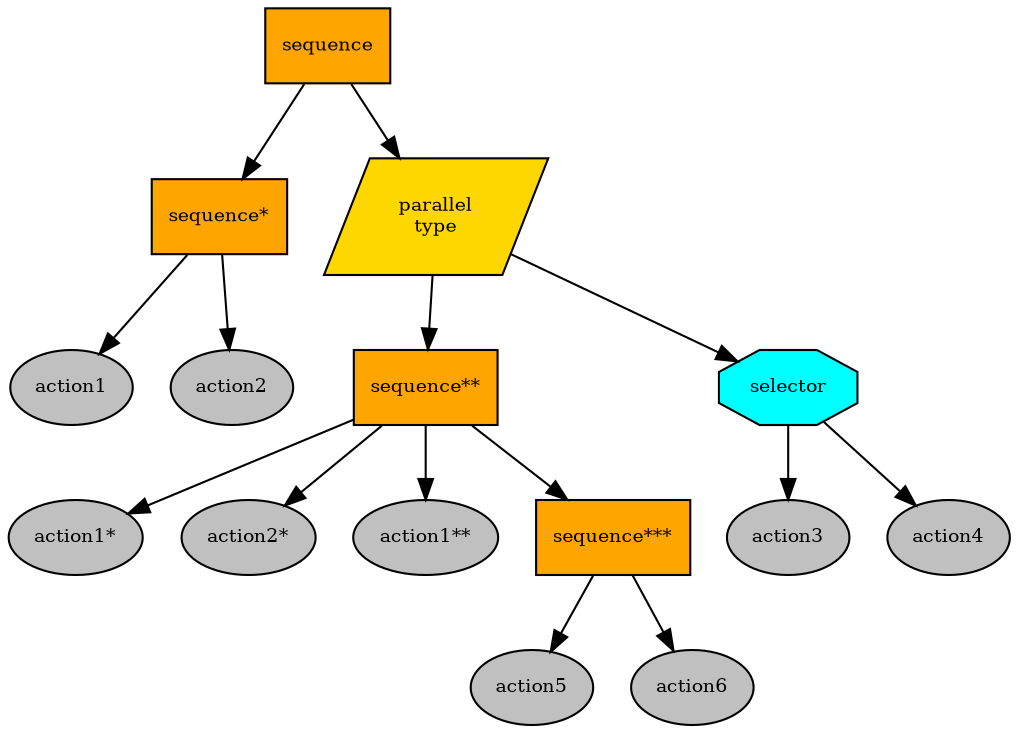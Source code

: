 digraph pastafarianism {
ordering=out;
graph [fontname="times-roman"];
node [fontname="times-roman"];
edge [fontname="times-roman"];
sequence [fillcolor=orange, fontcolor=black, fontsize=9, label=sequence, shape=box, style=filled];
"sequence*" [fillcolor=orange, fontcolor=black, fontsize=9, label="sequence*", shape=box, style=filled];
sequence -> "sequence*";
action1 [fillcolor=gray, fontcolor=black, fontsize=9, label=action1, shape=ellipse, style=filled];
"sequence*" -> action1;
action2 [fillcolor=gray, fontcolor=black, fontsize=9, label=action2, shape=ellipse, style=filled];
"sequence*" -> action2;
parallel [fillcolor=gold, fontcolor=black, fontsize=9, label="parallel\ntype", shape=parallelogram, style=filled];
sequence -> parallel;
"sequence**" [fillcolor=orange, fontcolor=black, fontsize=9, label="sequence**", shape=box, style=filled];
parallel -> "sequence**";
"action1*" [fillcolor=gray, fontcolor=black, fontsize=9, label="action1*", shape=ellipse, style=filled];
"sequence**" -> "action1*";
"action2*" [fillcolor=gray, fontcolor=black, fontsize=9, label="action2*", shape=ellipse, style=filled];
"sequence**" -> "action2*";
"action1**" [fillcolor=gray, fontcolor=black, fontsize=9, label="action1**", shape=ellipse, style=filled];
"sequence**" -> "action1**";
"sequence***" [fillcolor=orange, fontcolor=black, fontsize=9, label="sequence***", shape=box, style=filled];
"sequence**" -> "sequence***";
action5 [fillcolor=gray, fontcolor=black, fontsize=9, label=action5, shape=ellipse, style=filled];
"sequence***" -> action5;
action6 [fillcolor=gray, fontcolor=black, fontsize=9, label=action6, shape=ellipse, style=filled];
"sequence***" -> action6;
selector [fillcolor=cyan, fontcolor=black, fontsize=9, label=selector, shape=octagon, style=filled];
parallel -> selector;
action3 [fillcolor=gray, fontcolor=black, fontsize=9, label=action3, shape=ellipse, style=filled];
selector -> action3;
action4 [fillcolor=gray, fontcolor=black, fontsize=9, label=action4, shape=ellipse, style=filled];
selector -> action4;
}
